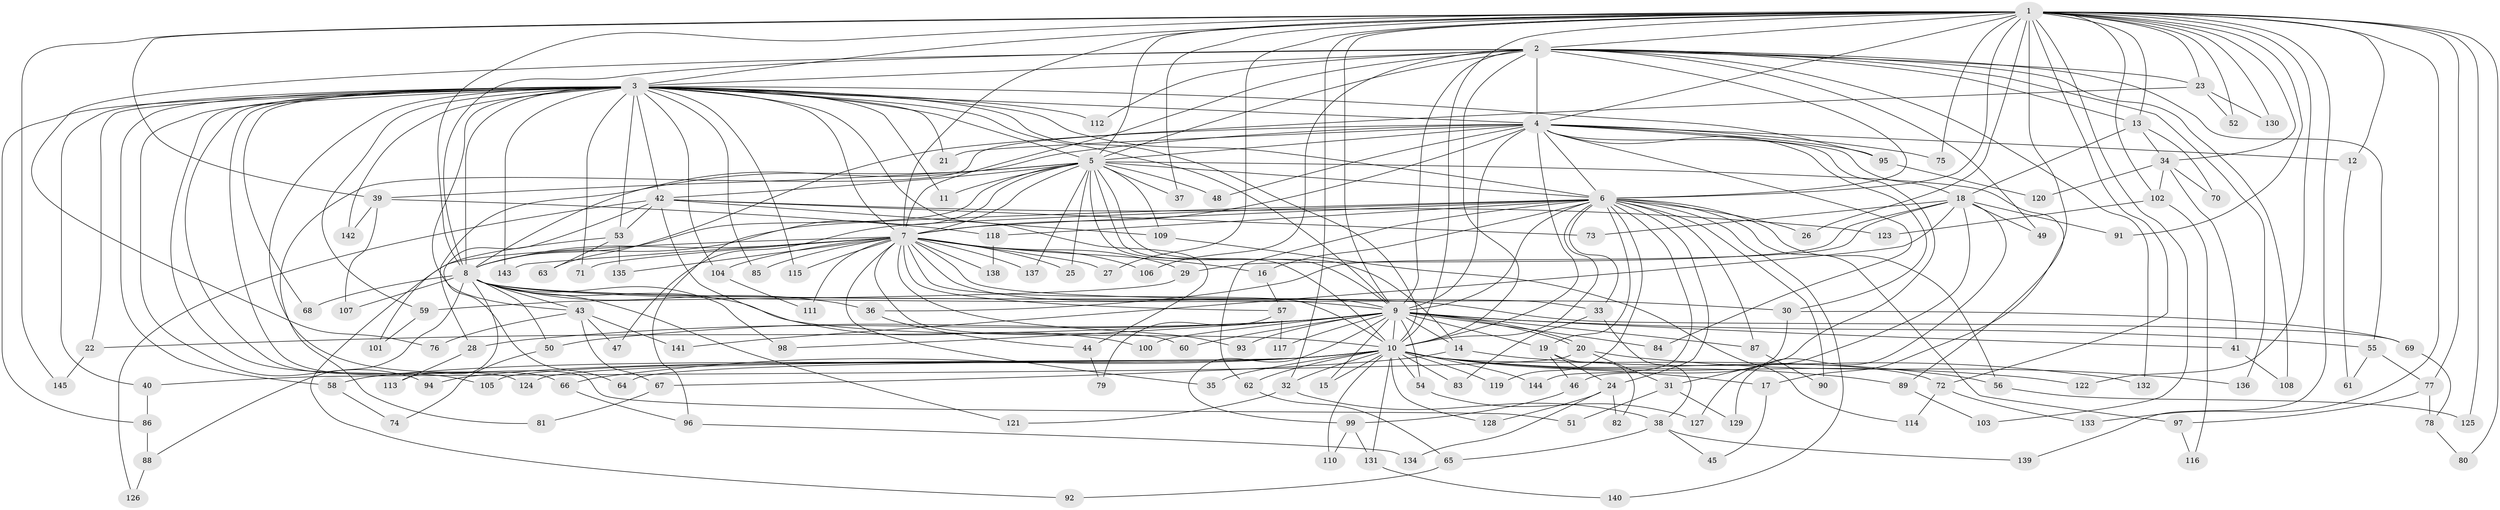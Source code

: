 // Generated by graph-tools (version 1.1) at 2025/14/03/09/25 04:14:03]
// undirected, 145 vertices, 315 edges
graph export_dot {
graph [start="1"]
  node [color=gray90,style=filled];
  1;
  2;
  3;
  4;
  5;
  6;
  7;
  8;
  9;
  10;
  11;
  12;
  13;
  14;
  15;
  16;
  17;
  18;
  19;
  20;
  21;
  22;
  23;
  24;
  25;
  26;
  27;
  28;
  29;
  30;
  31;
  32;
  33;
  34;
  35;
  36;
  37;
  38;
  39;
  40;
  41;
  42;
  43;
  44;
  45;
  46;
  47;
  48;
  49;
  50;
  51;
  52;
  53;
  54;
  55;
  56;
  57;
  58;
  59;
  60;
  61;
  62;
  63;
  64;
  65;
  66;
  67;
  68;
  69;
  70;
  71;
  72;
  73;
  74;
  75;
  76;
  77;
  78;
  79;
  80;
  81;
  82;
  83;
  84;
  85;
  86;
  87;
  88;
  89;
  90;
  91;
  92;
  93;
  94;
  95;
  96;
  97;
  98;
  99;
  100;
  101;
  102;
  103;
  104;
  105;
  106;
  107;
  108;
  109;
  110;
  111;
  112;
  113;
  114;
  115;
  116;
  117;
  118;
  119;
  120;
  121;
  122;
  123;
  124;
  125;
  126;
  127;
  128;
  129;
  130;
  131;
  132;
  133;
  134;
  135;
  136;
  137;
  138;
  139;
  140;
  141;
  142;
  143;
  144;
  145;
  1 -- 2;
  1 -- 3;
  1 -- 4;
  1 -- 5;
  1 -- 6;
  1 -- 7;
  1 -- 8;
  1 -- 9;
  1 -- 10;
  1 -- 12;
  1 -- 13;
  1 -- 17;
  1 -- 23;
  1 -- 26;
  1 -- 27;
  1 -- 32;
  1 -- 34;
  1 -- 37;
  1 -- 39;
  1 -- 52;
  1 -- 72;
  1 -- 75;
  1 -- 77;
  1 -- 80;
  1 -- 91;
  1 -- 102;
  1 -- 103;
  1 -- 122;
  1 -- 125;
  1 -- 130;
  1 -- 133;
  1 -- 139;
  1 -- 145;
  2 -- 3;
  2 -- 4;
  2 -- 5;
  2 -- 6;
  2 -- 7;
  2 -- 8;
  2 -- 9;
  2 -- 10;
  2 -- 13;
  2 -- 23;
  2 -- 49;
  2 -- 55;
  2 -- 76;
  2 -- 106;
  2 -- 108;
  2 -- 112;
  2 -- 132;
  2 -- 136;
  3 -- 4;
  3 -- 5;
  3 -- 6;
  3 -- 7;
  3 -- 8;
  3 -- 9;
  3 -- 10;
  3 -- 11;
  3 -- 21;
  3 -- 22;
  3 -- 40;
  3 -- 42;
  3 -- 43;
  3 -- 44;
  3 -- 51;
  3 -- 53;
  3 -- 58;
  3 -- 59;
  3 -- 66;
  3 -- 68;
  3 -- 71;
  3 -- 85;
  3 -- 86;
  3 -- 94;
  3 -- 95;
  3 -- 104;
  3 -- 105;
  3 -- 112;
  3 -- 115;
  3 -- 124;
  3 -- 142;
  3 -- 143;
  4 -- 5;
  4 -- 6;
  4 -- 7;
  4 -- 8;
  4 -- 9;
  4 -- 10;
  4 -- 12;
  4 -- 18;
  4 -- 21;
  4 -- 30;
  4 -- 31;
  4 -- 48;
  4 -- 75;
  4 -- 81;
  4 -- 84;
  4 -- 95;
  5 -- 6;
  5 -- 7;
  5 -- 8;
  5 -- 9;
  5 -- 10;
  5 -- 11;
  5 -- 14;
  5 -- 25;
  5 -- 28;
  5 -- 37;
  5 -- 39;
  5 -- 42;
  5 -- 48;
  5 -- 89;
  5 -- 96;
  5 -- 109;
  5 -- 137;
  6 -- 7;
  6 -- 8;
  6 -- 9;
  6 -- 10;
  6 -- 16;
  6 -- 19;
  6 -- 24;
  6 -- 26;
  6 -- 33;
  6 -- 47;
  6 -- 56;
  6 -- 62;
  6 -- 87;
  6 -- 90;
  6 -- 97;
  6 -- 118;
  6 -- 119;
  6 -- 140;
  6 -- 144;
  7 -- 8;
  7 -- 9;
  7 -- 10;
  7 -- 16;
  7 -- 25;
  7 -- 27;
  7 -- 29;
  7 -- 33;
  7 -- 35;
  7 -- 57;
  7 -- 60;
  7 -- 71;
  7 -- 85;
  7 -- 92;
  7 -- 93;
  7 -- 104;
  7 -- 106;
  7 -- 111;
  7 -- 115;
  7 -- 135;
  7 -- 137;
  7 -- 138;
  7 -- 143;
  8 -- 9;
  8 -- 10;
  8 -- 30;
  8 -- 36;
  8 -- 43;
  8 -- 50;
  8 -- 68;
  8 -- 69;
  8 -- 88;
  8 -- 98;
  8 -- 107;
  8 -- 113;
  8 -- 121;
  9 -- 10;
  9 -- 14;
  9 -- 15;
  9 -- 19;
  9 -- 20;
  9 -- 20;
  9 -- 22;
  9 -- 28;
  9 -- 41;
  9 -- 50;
  9 -- 54;
  9 -- 55;
  9 -- 60;
  9 -- 84;
  9 -- 87;
  9 -- 93;
  9 -- 98;
  9 -- 99;
  9 -- 100;
  9 -- 117;
  10 -- 15;
  10 -- 17;
  10 -- 32;
  10 -- 35;
  10 -- 54;
  10 -- 56;
  10 -- 58;
  10 -- 62;
  10 -- 64;
  10 -- 66;
  10 -- 72;
  10 -- 83;
  10 -- 89;
  10 -- 94;
  10 -- 105;
  10 -- 110;
  10 -- 119;
  10 -- 122;
  10 -- 124;
  10 -- 128;
  10 -- 131;
  10 -- 144;
  12 -- 61;
  13 -- 18;
  13 -- 34;
  13 -- 70;
  14 -- 67;
  14 -- 132;
  16 -- 57;
  17 -- 45;
  18 -- 29;
  18 -- 36;
  18 -- 49;
  18 -- 73;
  18 -- 91;
  18 -- 127;
  18 -- 129;
  18 -- 141;
  19 -- 24;
  19 -- 46;
  19 -- 82;
  20 -- 31;
  20 -- 40;
  20 -- 136;
  22 -- 145;
  23 -- 52;
  23 -- 63;
  23 -- 130;
  24 -- 82;
  24 -- 128;
  24 -- 134;
  28 -- 113;
  29 -- 59;
  30 -- 46;
  30 -- 69;
  31 -- 51;
  31 -- 129;
  32 -- 38;
  32 -- 121;
  33 -- 38;
  33 -- 83;
  34 -- 41;
  34 -- 70;
  34 -- 102;
  34 -- 120;
  36 -- 44;
  38 -- 45;
  38 -- 65;
  38 -- 139;
  39 -- 107;
  39 -- 118;
  39 -- 142;
  40 -- 86;
  41 -- 108;
  42 -- 53;
  42 -- 64;
  42 -- 73;
  42 -- 100;
  42 -- 109;
  42 -- 123;
  42 -- 126;
  43 -- 47;
  43 -- 67;
  43 -- 76;
  43 -- 141;
  44 -- 79;
  46 -- 99;
  50 -- 74;
  53 -- 63;
  53 -- 101;
  53 -- 135;
  54 -- 127;
  55 -- 61;
  55 -- 77;
  56 -- 125;
  57 -- 79;
  57 -- 117;
  58 -- 74;
  59 -- 101;
  62 -- 65;
  65 -- 92;
  66 -- 96;
  67 -- 81;
  69 -- 78;
  72 -- 114;
  72 -- 133;
  77 -- 78;
  77 -- 97;
  78 -- 80;
  86 -- 88;
  87 -- 90;
  88 -- 126;
  89 -- 103;
  95 -- 120;
  96 -- 134;
  97 -- 116;
  99 -- 110;
  99 -- 131;
  102 -- 116;
  102 -- 123;
  104 -- 111;
  109 -- 114;
  118 -- 138;
  131 -- 140;
}

